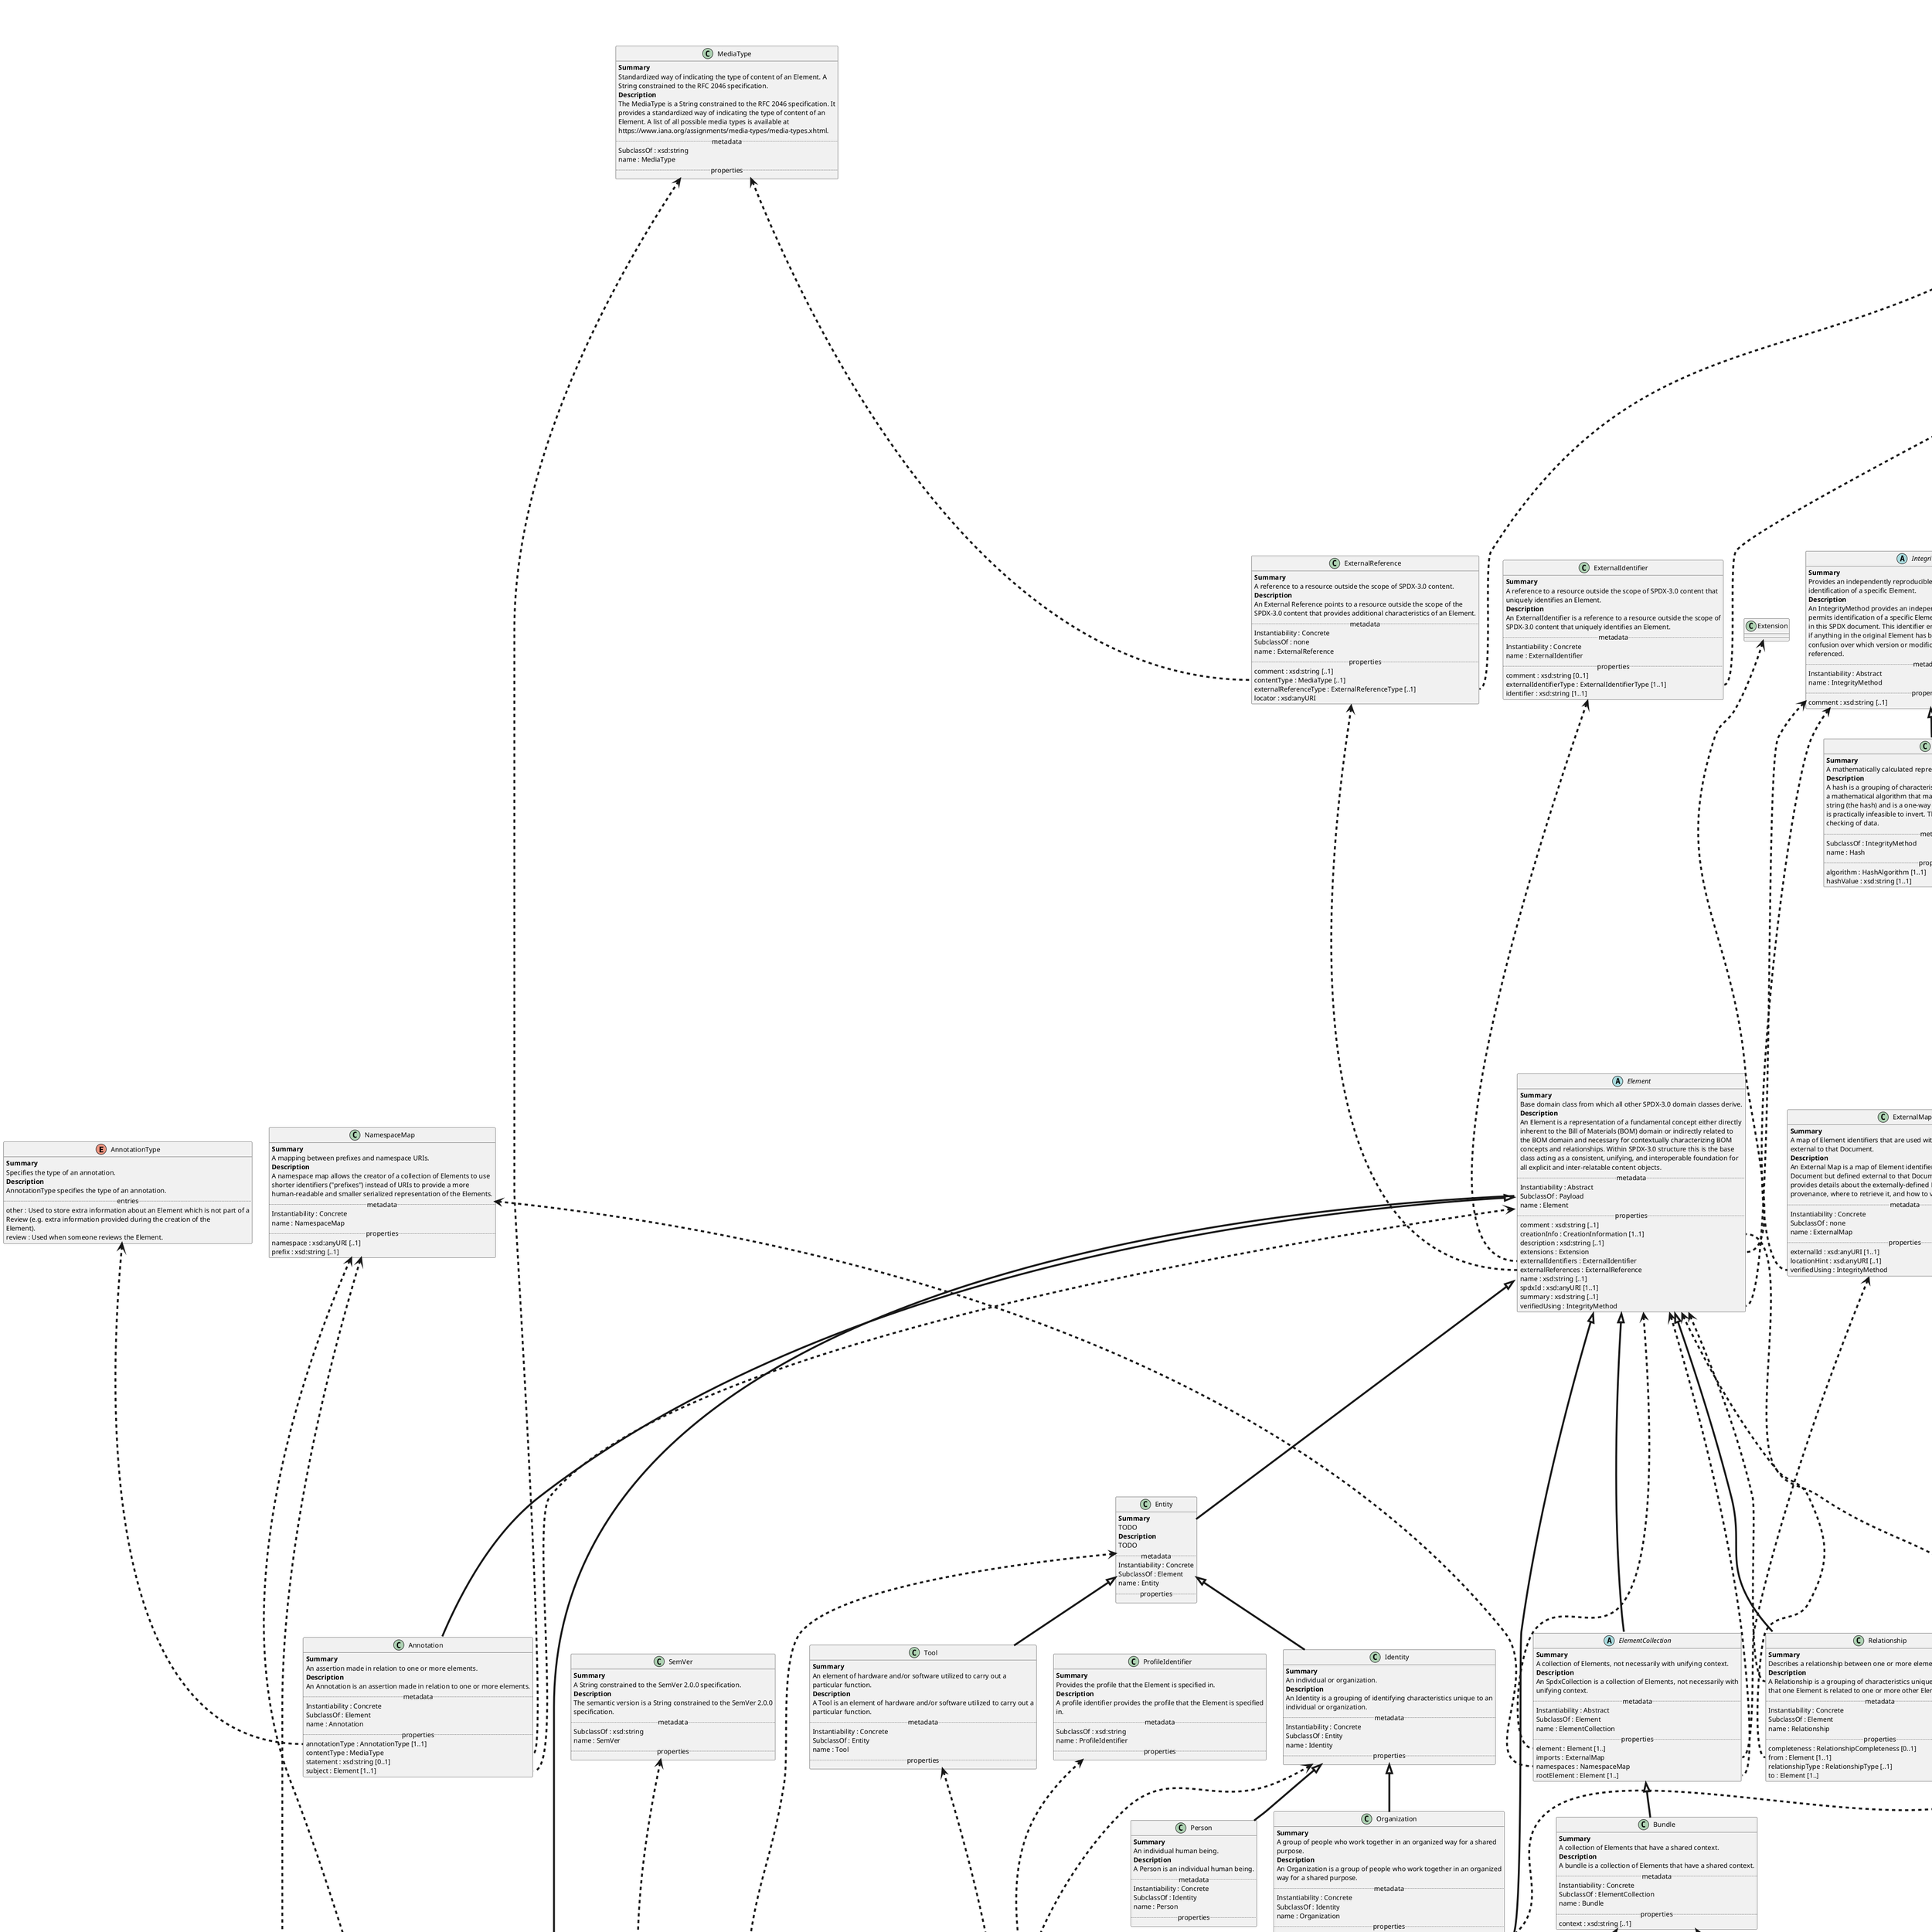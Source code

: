 @startuml
' vocabulary
enum AnnotationType {
<b>Summary</b>
Specifies the type of an annotation.
<b>Description</b>
AnnotationType specifies the type of an annotation.
.. entries ..
    other : Used to store extra information about an Element which is not part of a
Review (e.g. extra information provided during the creation of the
Element).
    review : Used when someone reviews the Element.
}
enum ExternalIdentifierType {
<b>Summary</b>
Specifies the type of an external identifier.
<b>Description</b>
ExteralIdentifierType specifies the type of an external identifier.
.. entries ..
    cpe22 : https://cpe.mitre.org/files/cpe-specification\_2.2.pdf
    cpe23 : https://nvlpubs.nist.gov/nistpubs/Legacy/IR/nistir7695.pdf
    email : TODOdescription
    gitoid : gitoid stands for Git Object ID. A gitoid of typeblob is a unique hash
of a software artifact. Git relies on a Merkle Tree to index stored
objects. See https://git-scm.com/book/en/v2/Git-Internals-Git-Objects.
GitBOM is an amalgam of the terms "Git" and "SBOM". GitBOM is a
minimalistic schema to describe software dependency graphs using a
Merkle Tree, and is inspired by Git. A gitoid may refer to either the
software artifact or its GitBOM document; this ambiguity exists because
the GitBOM document is itself an artifact, and the gitoid of that
artifact is its valid locator.
    other : Used when the type doesn't match any of the other options.
    pkgUrl : https://github.com/package-url/purl-spec
    swhid : https://docs.softwareheritage.org/devel/swh-model/persistent-identifiers.html
    swid : https://www.ietf.org/archive/id/draft-ietf-sacm-coswid-21.html#section-2.3
    urlScheme : TODOdescription
}
enum ExternalReferenceType {
<b>Summary</b>
Specifies the type of an external reference.
<b>Description</b>
ExteralReferenceType specifies the type of an external reference.
.. entries ..
    altDownloadLocation : A reference to an alternative download location.
    altWebPage : A reference to an alternative web page.
    other : Used when the type doesn't match any of the other options.
    securityAdvisory : A reference to the published security advisory (where advisory as
defined per ISO 29147:2018). It may contain an impact statement whether
a package (e.g. a product) is or is not affected by vulnerabilities.
    securityFix : A reference to the source code with a fix for the vulnerability (e.g., a
GitHub commit).
    securityOther : Used when the reference is security related but doesn't match any of the
other types.
}
enum HashAlgorithm {
<b>Summary</b>
A mathematical algorithm that maps data of arbitrary size to a bit
string.
<b>Description</b>
A HashAlgorithm is a mathematical algorithm that maps data of arbitrary
size to a bit string (the hash) and is a one-way function, that is, a
function which is practically infeasible to invert.
.. entries ..
    blake2b256 : TODOdescription
    blake2b384 : TODOdescription
    blake2b512 : TODOdescription
    blake3 : TODOdescription
    md2 : TODOdescription
    md4 : TODOdescription
    md5 : TODOdescription
    md6 : TODOdescription
    other : TODOdescription
    sha1 : TODOdescription
    sha224 : TODOdescription
    sha256 : TODOdescription
    sha384 : TODOdescription
    sha3_224 : TODOdescription
    sha3_256 : TODOdescription
    sha3_384 : TODOdescription
    sha3_512 : TODOdescription
    sha512 : TODOdescription
    spdxPvcSha1 : TODOdescription
    spdxPvcSha256 : TODOdescription
}
enum RelationshipCompleteness {
<b>Summary</b>
Indicates whether a relationship is complete or known to be incomplete
or if there is made no assertion either way.
<b>Description</b>
RelationshipCompleteness indicates whether a relationship is complete or
known to be incomplete or if there is made no assertion either way.
.. entries ..
    complete : The relationship is known to be exhaustive.
    incomplete : The relationship is known not to be exhaustive.
    unknown : There can be made no assertion about the completeness of the
relationship.
}
enum RelationshipType {
<b>Summary</b>
Information about the relationship between two Elements.
<b>Description</b>
Provides information about the relationship between two Elements. For
example, you can represent a relationship between two different Files,
between a Package and a File, between two Packages, or between one
SPDXDocument and another SPDXDocument.

Build Profile specific RelationshipType descriptions can be found
[here](https://github.com/spdx/spdx-3-build-profile/blob/main/model/relationships.md)
.. entries ..
    amends : TODOdescription
    ancestor : TODOdescription
    buildChildOf : Build instance that was created from another build instance
    buildConfigOf : Build configuration of the build instance
    buildDependency : TODOdescription
    buildHostOf : Element in which the build instance runs on
    buildInputOf : Input to the build instance
    buildInvokedBy : Agent that invoked the build
    buildOnBehalfOf : Person for which buildInvokedBy is acting on behalf of
    buildOutputOf : Output of the build instance
    buildTool : TODOdescription
    buildToolOf : Build tool used in the build instance
    contains : TODOdescription
    copy : TODOdescription
    dataFile : TODOdescription
    dependencyManifest : TODOdescription
    dependsOn : TODOdescription
    descendant : TODOdescription
    describes : TODOdescription
    devDependency : TODOdescription
    devTool : TODOdescription
    distributionArtifact : TODOdescription
    documentation : TODOdescription
    dynamicLink : TODOdescription
    example : TODOdescription
    expandedFromArchive : TODOdescription
    fileAdded : TODOdescription
    fileDeleted : TODOdescription
    fileModified : TODOdescription
    generates : TODOdescription
    metafile : TODOdescription
    optionalComponent : TODOdescription
    optionalDependency : TODOdescription
    other : TODOdescription
    packages : TODOdescription
    patch : TODOdescription
    prerequisite : TODOdescription
    providedDependency : TODOdescription
    requirementFor : TODOdescription
    runtimeDependency : TODOdescription
    specificationFor : TODOdescription
    staticLink : TODOdescription
    suppliedBy : TODOdescription
    test : TODOdescription
    testCase : TODOdescription
    testDependency : TODOdescription
    testTool : TODOdescription
    variant : TODOdescription
}
' classes
together {
class Annotation {
<b>Summary</b>
An assertion made in relation to one or more elements.
<b>Description</b>
An Annotation is an assertion made in relation to one or more elements.
.. metadata ..
    Instantiability : Concrete
    SubclassOf : Element
    name : Annotation
.. properties ..
    annotationType : AnnotationType [1..1]
    contentType : MediaType 
    statement : xsd:string [0..1]
    subject : Element [1..1]
}
"AnnotationType" <-[dashed,thickness=4]-- "Annotation::annotationType"
"MediaType" <-[dashed,thickness=4]-- "Annotation::contentType"
"Element" <-[dashed,thickness=4]-- "Annotation::subject"
class AnonymousPayload {
<b>Summary</b>
TODO
<b>Description</b>
TODO
.. metadata ..
    Instantiability : Concrete
    SubclassOf : Payload
    name : AnonymousPayload
.. properties ..
    creationInfo : CreationInformation [0..1]
    imports : ExternalMap 
    namespaces : NamespaceMap 
}
"CreationInformation" <-[dashed,thickness=4]-- "AnonymousPayload::creationInfo"
"ExternalMap" <-[dashed,thickness=4]-- "AnonymousPayload::imports"
"NamespaceMap" <-[dashed,thickness=4]-- "AnonymousPayload::namespaces"
abstract Artifact {
<b>Summary</b>
A distinct article or unit within the digital domain.
<b>Description</b>
An artifact is a distinct article or unit within the digital domain,
such as an electronic file, a software package, a device or an element
of data.
.. metadata ..
    Instantiability : Abstract
    SubclassOf : Element
    name : Artifact
.. properties ..
    originatedBy : Identity [0..]
}
"Identity" <-[dashed,thickness=4]-- "Artifact::originatedBy"
class Bom {
<b>Summary</b>
A container for a grouping of SPDX-3.0 content characterizing details
(provenence, composition, licensing, etc.) about a product.
<b>Description</b>
A Bill Of Materials (BOM) is a container for a grouping of SPDX-3.0
content characterizing details about a product. This could include
details of the content and composition of the product, provenence
details of the product and/or its composition, licensing information,
known quality or security issues, etc.
.. metadata ..
    Instantiability : Concrete
    SubclassOf : Bundle
    name : Bom
.. properties ..
}
class Bundle {
<b>Summary</b>
A collection of Elements that have a shared context.
<b>Description</b>
A bundle is a collection of Elements that have a shared context.
.. metadata ..
    Instantiability : Concrete
    SubclassOf : ElementCollection
    name : Bundle
.. properties ..
    context : xsd:string [..1]
}
class CreationInformation {
<b>Summary</b>
Provides information about the creation of the Element.
<b>Description</b>
The CreationInformation provides information about who created the
Element, and when and how it was created.
.. metadata ..
    Instantiability : Concrete
    name : CreationInformation
.. properties ..
    comment : xsd:string [0..1]
    created : xsd:dateTime 
    createdBy : Entity [1..]
    createdUsing : Tool [0..]
    dataLicense : xsd:string 
    profile : ProfileIdentifier [1..]
    specVersion : SemVer 
}
"Entity" <-[dashed,thickness=4]-- "CreationInformation::createdBy"
"Tool" <-[dashed,thickness=4]-- "CreationInformation::createdUsing"
"ProfileIdentifier" <-[dashed,thickness=4]-- "CreationInformation::profile"
"SemVer" <-[dashed,thickness=4]-- "CreationInformation::specVersion"
abstract Element {
<b>Summary</b>
Base domain class from which all other SPDX-3.0 domain classes derive.
<b>Description</b>
An Element is a representation of a fundamental concept either directly
inherent to the Bill of Materials (BOM) domain or indirectly related to
the BOM domain and necessary for contextually characterizing BOM
concepts and relationships. Within SPDX-3.0 structure this is the base
class acting as a consistent, unifying, and interoperable foundation for
all explicit and inter-relatable content objects.
.. metadata ..
    Instantiability : Abstract
    SubclassOf : Payload
    name : Element
.. properties ..
    comment : xsd:string [..1]
    creationInfo : CreationInformation [1..1]
    description : xsd:string [..1]
    extensions : Extension 
    externalIdentifiers : ExternalIdentifier 
    externalReferences : ExternalReference 
    name : xsd:string [..1]
    spdxId : xsd:anyURI [1..1]
    summary : xsd:string [..1]
    verifiedUsing : IntegrityMethod 
}
"CreationInformation" <-[dashed,thickness=4]-- "Element::creationInfo"
"Extension" <-[dashed,thickness=4]-- "Element::extensions"
"ExternalIdentifier" <-[dashed,thickness=4]-- "Element::externalIdentifiers"
"ExternalReference" <-[dashed,thickness=4]-- "Element::externalReferences"
"IntegrityMethod" <-[dashed,thickness=4]-- "Element::verifiedUsing"
abstract ElementCollection {
<b>Summary</b>
A collection of Elements, not necessarily with unifying context.
<b>Description</b>
An SpdxCollection is a collection of Elements, not necessarily with
unifying context.
.. metadata ..
    Instantiability : Abstract
    SubclassOf : Element
    name : ElementCollection
.. properties ..
    element : Element [1..]
    imports : ExternalMap 
    namespaces : NamespaceMap 
    rootElement : Element [1..]
}
"Element" <-[dashed,thickness=4]-- "ElementCollection::element"
"ExternalMap" <-[dashed,thickness=4]-- "ElementCollection::imports"
"NamespaceMap" <-[dashed,thickness=4]-- "ElementCollection::namespaces"
"Element" <-[dashed,thickness=4]-- "ElementCollection::rootElement"
class Entity {
<b>Summary</b>
TODO
<b>Description</b>
TODO
.. metadata ..
    Instantiability : Concrete
    SubclassOf : Element
    name : Entity
.. properties ..
}
class ExternalIdentifier {
<b>Summary</b>
A reference to a resource outside the scope of SPDX-3.0 content that
uniquely identifies an Element.
<b>Description</b>
An ExternalIdentifier is a reference to a resource outside the scope of
SPDX-3.0 content that uniquely identifies an Element.
.. metadata ..
    Instantiability : Concrete
    name : ExternalIdentifier
.. properties ..
    comment : xsd:string [0..1]
    externalIdentifierType : ExternalIdentifierType [1..1]
    identifier : xsd:string [1..1]
}
"ExternalIdentifierType" <-[dashed,thickness=4]-- "ExternalIdentifier::externalIdentifierType"
class ExternalMap {
<b>Summary</b>
A map of Element identifiers that are used within a Document but defined
external to that Document.
<b>Description</b>
An External Map is a map of Element identifiers that are used within a
Document but defined external to that Document. The external map
provides details about the externally-defined Element such as its
provenance, where to retrieve it, and how to verify its integrity.
.. metadata ..
    Instantiability : Concrete
    SubclassOf : none
    name : ExternalMap
.. properties ..
    externalId : xsd:anyURI [1..1]
    locationHint : xsd:anyURI [..1]
    verifiedUsing : IntegrityMethod 
}
"IntegrityMethod" <-[dashed,thickness=4]-- "ExternalMap::verifiedUsing"
class ExternalReference {
<b>Summary</b>
A reference to a resource outside the scope of SPDX-3.0 content.
<b>Description</b>
An External Reference points to a resource outside the scope of the
SPDX-3.0 content that provides additional characteristics of an Element.
.. metadata ..
    Instantiability : Concrete
    SubclassOf : none
    name : ExternalReference
.. properties ..
    comment : xsd:string [..1]
    contentType : MediaType [..1]
    externalReferenceType : ExternalReferenceType [..1]
    locator : xsd:anyURI 
}
"MediaType" <-[dashed,thickness=4]-- "ExternalReference::contentType"
"ExternalReferenceType" <-[dashed,thickness=4]-- "ExternalReference::externalReferenceType"
class Hash {
<b>Summary</b>
A mathematically calculated representation of a grouping of data.
<b>Description</b>
A hash is a grouping of characteristics unique to the result of applying
a mathematical algorithm that maps data of arbitrary size to a bit
string (the hash) and is a one-way function, that is, a function which
is practically infeasible to invert. This is commonly used for integrity
checking of data.
.. metadata ..
    SubclassOf : IntegrityMethod
    name : Hash
.. properties ..
    algorithm : HashAlgorithm [1..1]
    hashValue : xsd:string [1..1]
}
"HashAlgorithm" <-[dashed,thickness=4]-- "Hash::algorithm"
class Identity {
<b>Summary</b>
An individual or organization.
<b>Description</b>
An Identity is a grouping of identifying characteristics unique to an
individual or organization.
.. metadata ..
    Instantiability : Concrete
    SubclassOf : Entity
    name : Identity
.. properties ..
}
abstract IntegrityMethod {
<b>Summary</b>
Provides an independently reproducible mechanism that permits
identification of a specific Element.
<b>Description</b>
An IntegrityMethod provides an independently reproducible mechanism that
permits identification of a specific Element that correlates to the data
in this SPDX document. This identifier enables a recipient to determine
if anything in the original Element has been changed and eliminates
confusion over which version or modification of a specific Element is
referenced.
.. metadata ..
    Instantiability : Abstract
    name : IntegrityMethod
.. properties ..
    comment : xsd:string [..1]
}
class MediaType {
<b>Summary</b>
Standardized way of indicating the type of content of an Element. A
String constrained to the RFC 2046 specification.
<b>Description</b>
The MediaType is a String constrained to the RFC 2046 specification. It
provides a standardized way of indicating the type of content of an
Element. A list of all possible media types is available at
https://www.iana.org/assignments/media-types/media-types.xhtml.
.. metadata ..
    SubclassOf : xsd:string
    name : MediaType
.. properties ..
}
class NamespaceMap {
<b>Summary</b>
A mapping between prefixes and namespace URIs.
<b>Description</b>
A namespace map allows the creator of a collection of Elements to use
shorter identifiers ("prefixes") instead of URIs to provide a more
human-readable and smaller serialized representation of the Elements.
.. metadata ..
    Instantiability : Concrete
    name : NamespaceMap
.. properties ..
    namespace : xsd:anyURI [..1]
    prefix : xsd:string [..1]
}
class Organization {
<b>Summary</b>
A group of people who work together in an organized way for a shared
purpose.
<b>Description</b>
An Organization is a group of people who work together in an organized
way for a shared purpose.
.. metadata ..
    Instantiability : Concrete
    SubclassOf : Identity
    name : Organization
.. properties ..
}
abstract Payload {
<b>Summary</b>
TODO
<b>Description</b>
TODO
.. metadata ..
    Instantiability : Abstract
    SubclassOf : none
    name : Payload
.. properties ..
    creationInfo : CreationInformation [0..1]
    imports : ExternalMap 
    namespaces : NamespaceMap 
}
"CreationInformation" <-[dashed,thickness=4]-- "Payload::creationInfo"
"ExternalMap" <-[dashed,thickness=4]-- "Payload::imports"
"NamespaceMap" <-[dashed,thickness=4]-- "Payload::namespaces"
class Person {
<b>Summary</b>
An individual human being.
<b>Description</b>
A Person is an individual human being.
.. metadata ..
    Instantiability : Concrete
    SubclassOf : Identity
    name : Person
.. properties ..
}
class ProfileIdentifier {
<b>Summary</b>
Provides the profile that the Element is specified in.
<b>Description</b>
A profile identifier provides the profile that the Element is specified
in.
.. metadata ..
    SubclassOf : xsd:string
    name : ProfileIdentifier
.. properties ..
}
class Relationship {
<b>Summary</b>
Describes a relationship between one or more elements.
<b>Description</b>
A Relationship is a grouping of characteristics unique to an assertion
that one Element is related to one or more other Elements in some way.
.. metadata ..
    Instantiability : Concrete
    SubclassOf : Element
    name : Relationship
.. properties ..
    completeness : RelationshipCompleteness [0..1]
    from : Element [1..1]
    relationshipType : RelationshipType [..1]
    to : Element [1..]
}
"RelationshipCompleteness" <-[dashed,thickness=4]-- "Relationship::completeness"
"Element" <-[dashed,thickness=4]-- "Relationship::from"
"RelationshipType" <-[dashed,thickness=4]-- "Relationship::relationshipType"
"Element" <-[dashed,thickness=4]-- "Relationship::to"
class SemVer {
<b>Summary</b>
A String constrained to the SemVer 2.0.0 specification.
<b>Description</b>
The semantic version is a String constrained to the SemVer 2.0.0
specification.
.. metadata ..
    SubclassOf : xsd:string
    name : SemVer
.. properties ..
}
class SpdxDocument {
<b>Summary</b>
Assembles a collection of Elements under a common string, the name of
the document.
<b>Description</b>
An SpdxDocument assembles a collection of Elements under a common
string, the name of the document. Commonly used when representing a unit
of transfer of SPDX Elements.
.. metadata ..
    Instantiability : Concrete
    SubclassOf : Bundle
    name : SpdxDocument
.. properties ..
    name : xsd:string [1..1]
}
class Tool {
<b>Summary</b>
An element of hardware and/or software utilized to carry out a
particular function.
<b>Description</b>
A Tool is an element of hardware and/or software utilized to carry out a
particular function.
.. metadata ..
    Instantiability : Concrete
    SubclassOf : Entity
    name : Tool
.. properties ..
}
}
"Element" <|-[thickness=4]- "Annotation"
"Payload" <|-[thickness=4]- "AnonymousPayload"
"Element" <|-[thickness=4]- "Artifact"
"Bundle" <|-[thickness=4]- "Bom"
"ElementCollection" <|-[thickness=4]- "Bundle"
"Payload" <|-[thickness=4]- "Element"
"Element" <|-[thickness=4]- "ElementCollection"
"Element" <|-[thickness=4]- "Entity"
"IntegrityMethod" <|-[thickness=4]- "Hash"
"Entity" <|-[thickness=4]- "Identity"
"Identity" <|-[thickness=4]- "Organization"
"Identity" <|-[thickness=4]- "Person"
"Element" <|-[thickness=4]- "Relationship"
"Bundle" <|-[thickness=4]- "SpdxDocument"
"Entity" <|-[thickness=4]- "Tool"
@enduml
